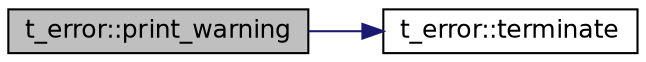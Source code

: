 digraph "t_error::print_warning"
{
 // INTERACTIVE_SVG=YES
 // LATEX_PDF_SIZE
  bgcolor="transparent";
  edge [fontname="Helvetica",fontsize="12",labelfontname="Helvetica",labelfontsize="12"];
  node [fontname="Helvetica",fontsize="12",shape=record];
  rankdir="LR";
  Node1 [label="t_error::print_warning",height=0.2,width=0.4,color="black", fillcolor="grey75", style="filled", fontcolor="black",tooltip="Prints a warning to the warning output file (for internal use)"];
  Node1 -> Node2 [color="midnightblue",fontsize="12",style="solid",fontname="Helvetica"];
  Node2 [label="t_error::terminate",height=0.2,width=0.4,color="black",URL="$structt__error_af803c2519381179010f51e13fe208320.html#af803c2519381179010f51e13fe208320",tooltip="Terminate if termlevel allows it (for internal use)"];
}
